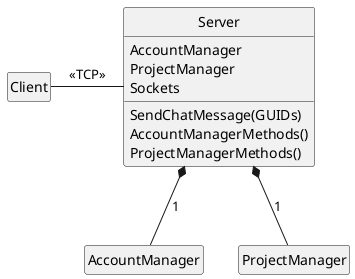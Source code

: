 @startuml
hide circle
hide empty members

class "Client" as sq

class "Server" as sqs{
	AccountManager
	ProjectManager
	Sockets
	SendChatMessage(GUIDs)
	AccountManagerMethods()
	ProjectManagerMethods()
	}

class "AccountManager" as uam{
	'AccountList
	'CreateAccount(Name, Email)
	'Login(LoginInfo)
	'Logout(UserGUID)
	'GetUserDetails(Name)
	'SetUserDetails(UserUpdateInfo)
	}
class "ProjectManager" as sqpm{
	'ProjectList
	'CreateProject(Name)
	'OpenProject(Name)
	'DeleteProject(Name)
	'UpdateProject(ProjectUpdateInfo)
	}

sq -right- sqs : <<TCP>>

sqs *-- sqpm : 1
sqs *-- uam : 1









@enduml